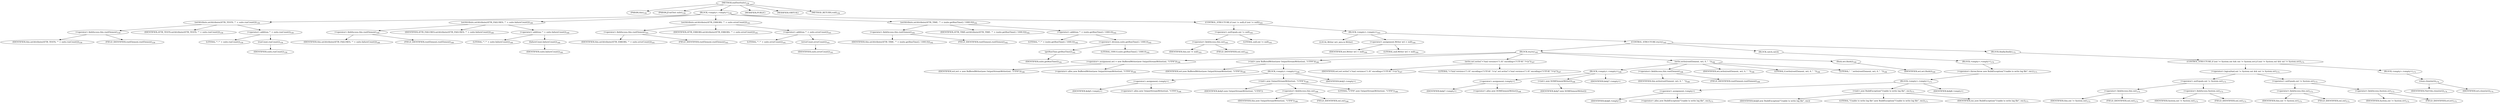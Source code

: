 digraph "endTestSuite" {  
"289" [label = <(METHOD,endTestSuite)<SUB>158</SUB>> ]
"290" [label = <(PARAM,this)<SUB>158</SUB>> ]
"291" [label = <(PARAM,JUnitTest suite)<SUB>158</SUB>> ]
"292" [label = <(BLOCK,&lt;empty&gt;,&lt;empty&gt;)<SUB>158</SUB>> ]
"293" [label = <(setAttribute,setAttribute(ATTR_TESTS, &quot;&quot; + suite.runCount()))<SUB>159</SUB>> ]
"294" [label = <(&lt;operator&gt;.fieldAccess,this.rootElement)<SUB>159</SUB>> ]
"295" [label = <(IDENTIFIER,this,setAttribute(ATTR_TESTS, &quot;&quot; + suite.runCount()))<SUB>159</SUB>> ]
"296" [label = <(FIELD_IDENTIFIER,rootElement,rootElement)<SUB>159</SUB>> ]
"297" [label = <(IDENTIFIER,ATTR_TESTS,setAttribute(ATTR_TESTS, &quot;&quot; + suite.runCount()))<SUB>159</SUB>> ]
"298" [label = <(&lt;operator&gt;.addition,&quot;&quot; + suite.runCount())<SUB>159</SUB>> ]
"299" [label = <(LITERAL,&quot;&quot;,&quot;&quot; + suite.runCount())<SUB>159</SUB>> ]
"300" [label = <(runCount,runCount())<SUB>159</SUB>> ]
"301" [label = <(IDENTIFIER,suite,runCount())<SUB>159</SUB>> ]
"302" [label = <(setAttribute,setAttribute(ATTR_FAILURES, &quot;&quot; + suite.failureCount()))<SUB>160</SUB>> ]
"303" [label = <(&lt;operator&gt;.fieldAccess,this.rootElement)<SUB>160</SUB>> ]
"304" [label = <(IDENTIFIER,this,setAttribute(ATTR_FAILURES, &quot;&quot; + suite.failureCount()))<SUB>160</SUB>> ]
"305" [label = <(FIELD_IDENTIFIER,rootElement,rootElement)<SUB>160</SUB>> ]
"306" [label = <(IDENTIFIER,ATTR_FAILURES,setAttribute(ATTR_FAILURES, &quot;&quot; + suite.failureCount()))<SUB>160</SUB>> ]
"307" [label = <(&lt;operator&gt;.addition,&quot;&quot; + suite.failureCount())<SUB>160</SUB>> ]
"308" [label = <(LITERAL,&quot;&quot;,&quot;&quot; + suite.failureCount())<SUB>160</SUB>> ]
"309" [label = <(failureCount,failureCount())<SUB>160</SUB>> ]
"310" [label = <(IDENTIFIER,suite,failureCount())<SUB>160</SUB>> ]
"311" [label = <(setAttribute,setAttribute(ATTR_ERRORS, &quot;&quot; + suite.errorCount()))<SUB>161</SUB>> ]
"312" [label = <(&lt;operator&gt;.fieldAccess,this.rootElement)<SUB>161</SUB>> ]
"313" [label = <(IDENTIFIER,this,setAttribute(ATTR_ERRORS, &quot;&quot; + suite.errorCount()))<SUB>161</SUB>> ]
"314" [label = <(FIELD_IDENTIFIER,rootElement,rootElement)<SUB>161</SUB>> ]
"315" [label = <(IDENTIFIER,ATTR_ERRORS,setAttribute(ATTR_ERRORS, &quot;&quot; + suite.errorCount()))<SUB>161</SUB>> ]
"316" [label = <(&lt;operator&gt;.addition,&quot;&quot; + suite.errorCount())<SUB>161</SUB>> ]
"317" [label = <(LITERAL,&quot;&quot;,&quot;&quot; + suite.errorCount())<SUB>161</SUB>> ]
"318" [label = <(errorCount,errorCount())<SUB>161</SUB>> ]
"319" [label = <(IDENTIFIER,suite,errorCount())<SUB>161</SUB>> ]
"320" [label = <(setAttribute,setAttribute(ATTR_TIME, &quot;&quot; + (suite.getRunTime() / 1000.0)))<SUB>162</SUB>> ]
"321" [label = <(&lt;operator&gt;.fieldAccess,this.rootElement)<SUB>162</SUB>> ]
"322" [label = <(IDENTIFIER,this,setAttribute(ATTR_TIME, &quot;&quot; + (suite.getRunTime() / 1000.0)))<SUB>162</SUB>> ]
"323" [label = <(FIELD_IDENTIFIER,rootElement,rootElement)<SUB>162</SUB>> ]
"324" [label = <(IDENTIFIER,ATTR_TIME,setAttribute(ATTR_TIME, &quot;&quot; + (suite.getRunTime() / 1000.0)))<SUB>162</SUB>> ]
"325" [label = <(&lt;operator&gt;.addition,&quot;&quot; + (suite.getRunTime() / 1000.0))<SUB>162</SUB>> ]
"326" [label = <(LITERAL,&quot;&quot;,&quot;&quot; + (suite.getRunTime() / 1000.0))<SUB>162</SUB>> ]
"327" [label = <(&lt;operator&gt;.division,suite.getRunTime() / 1000.0)<SUB>162</SUB>> ]
"328" [label = <(getRunTime,getRunTime())<SUB>162</SUB>> ]
"329" [label = <(IDENTIFIER,suite,getRunTime())<SUB>162</SUB>> ]
"330" [label = <(LITERAL,1000.0,suite.getRunTime() / 1000.0)<SUB>162</SUB>> ]
"331" [label = <(CONTROL_STRUCTURE,if (out != null),if (out != null))<SUB>163</SUB>> ]
"332" [label = <(&lt;operator&gt;.notEquals,out != null)<SUB>163</SUB>> ]
"333" [label = <(&lt;operator&gt;.fieldAccess,this.out)<SUB>163</SUB>> ]
"334" [label = <(IDENTIFIER,this,out != null)<SUB>163</SUB>> ]
"335" [label = <(FIELD_IDENTIFIER,out,out)<SUB>163</SUB>> ]
"336" [label = <(LITERAL,null,out != null)<SUB>163</SUB>> ]
"337" [label = <(BLOCK,&lt;empty&gt;,&lt;empty&gt;)<SUB>163</SUB>> ]
"12" [label = <(LOCAL,Writer wri: java.io.Writer)> ]
"338" [label = <(&lt;operator&gt;.assignment,Writer wri = null)<SUB>164</SUB>> ]
"339" [label = <(IDENTIFIER,wri,Writer wri = null)<SUB>164</SUB>> ]
"340" [label = <(LITERAL,null,Writer wri = null)<SUB>164</SUB>> ]
"341" [label = <(CONTROL_STRUCTURE,try,try)<SUB>165</SUB>> ]
"342" [label = <(BLOCK,try,try)<SUB>165</SUB>> ]
"343" [label = <(&lt;operator&gt;.assignment,wri = new BufferedWriter(new OutputStreamWriter(out, &quot;UTF8&quot;)))<SUB>166</SUB>> ]
"344" [label = <(IDENTIFIER,wri,wri = new BufferedWriter(new OutputStreamWriter(out, &quot;UTF8&quot;)))<SUB>166</SUB>> ]
"345" [label = <(&lt;operator&gt;.alloc,new BufferedWriter(new OutputStreamWriter(out, &quot;UTF8&quot;)))<SUB>166</SUB>> ]
"346" [label = <(&lt;init&gt;,new BufferedWriter(new OutputStreamWriter(out, &quot;UTF8&quot;)))<SUB>166</SUB>> ]
"11" [label = <(IDENTIFIER,wri,new BufferedWriter(new OutputStreamWriter(out, &quot;UTF8&quot;)))<SUB>166</SUB>> ]
"347" [label = <(BLOCK,&lt;empty&gt;,&lt;empty&gt;)<SUB>166</SUB>> ]
"348" [label = <(&lt;operator&gt;.assignment,&lt;empty&gt;)> ]
"349" [label = <(IDENTIFIER,$obj5,&lt;empty&gt;)> ]
"350" [label = <(&lt;operator&gt;.alloc,new OutputStreamWriter(out, &quot;UTF8&quot;))<SUB>166</SUB>> ]
"351" [label = <(&lt;init&gt;,new OutputStreamWriter(out, &quot;UTF8&quot;))<SUB>166</SUB>> ]
"352" [label = <(IDENTIFIER,$obj5,new OutputStreamWriter(out, &quot;UTF8&quot;))> ]
"353" [label = <(&lt;operator&gt;.fieldAccess,this.out)<SUB>166</SUB>> ]
"354" [label = <(IDENTIFIER,this,new OutputStreamWriter(out, &quot;UTF8&quot;))<SUB>166</SUB>> ]
"355" [label = <(FIELD_IDENTIFIER,out,out)<SUB>166</SUB>> ]
"356" [label = <(LITERAL,&quot;UTF8&quot;,new OutputStreamWriter(out, &quot;UTF8&quot;))<SUB>166</SUB>> ]
"357" [label = <(IDENTIFIER,$obj5,&lt;empty&gt;)> ]
"358" [label = <(write,wri.write(&quot;&lt;?xml version=\&quot;1.0\&quot; encoding=\&quot;UTF-8\&quot; ?&gt;\n&quot;))<SUB>167</SUB>> ]
"359" [label = <(IDENTIFIER,wri,wri.write(&quot;&lt;?xml version=\&quot;1.0\&quot; encoding=\&quot;UTF-8\&quot; ?&gt;\n&quot;))<SUB>167</SUB>> ]
"360" [label = <(LITERAL,&quot;&lt;?xml version=\&quot;1.0\&quot; encoding=\&quot;UTF-8\&quot; ?&gt;\n&quot;,wri.write(&quot;&lt;?xml version=\&quot;1.0\&quot; encoding=\&quot;UTF-8\&quot; ?&gt;\n&quot;))<SUB>167</SUB>> ]
"361" [label = <(write,write(rootElement, wri, 0, &quot;  &quot;))<SUB>168</SUB>> ]
"362" [label = <(BLOCK,&lt;empty&gt;,&lt;empty&gt;)<SUB>168</SUB>> ]
"363" [label = <(&lt;operator&gt;.assignment,&lt;empty&gt;)> ]
"364" [label = <(IDENTIFIER,$obj7,&lt;empty&gt;)> ]
"365" [label = <(&lt;operator&gt;.alloc,new DOMElementWriter())<SUB>168</SUB>> ]
"366" [label = <(&lt;init&gt;,new DOMElementWriter())<SUB>168</SUB>> ]
"367" [label = <(IDENTIFIER,$obj7,new DOMElementWriter())> ]
"368" [label = <(IDENTIFIER,$obj7,&lt;empty&gt;)> ]
"369" [label = <(&lt;operator&gt;.fieldAccess,this.rootElement)<SUB>168</SUB>> ]
"370" [label = <(IDENTIFIER,this,write(rootElement, wri, 0, &quot;  &quot;))<SUB>168</SUB>> ]
"371" [label = <(FIELD_IDENTIFIER,rootElement,rootElement)<SUB>168</SUB>> ]
"372" [label = <(IDENTIFIER,wri,write(rootElement, wri, 0, &quot;  &quot;))<SUB>168</SUB>> ]
"373" [label = <(LITERAL,0,write(rootElement, wri, 0, &quot;  &quot;))<SUB>168</SUB>> ]
"374" [label = <(LITERAL,&quot;  &quot;,write(rootElement, wri, 0, &quot;  &quot;))<SUB>168</SUB>> ]
"375" [label = <(flush,wri.flush())<SUB>169</SUB>> ]
"376" [label = <(IDENTIFIER,wri,wri.flush())<SUB>169</SUB>> ]
"377" [label = <(BLOCK,catch,catch)> ]
"378" [label = <(BLOCK,&lt;empty&gt;,&lt;empty&gt;)<SUB>170</SUB>> ]
"379" [label = <(&lt;operator&gt;.throw,throw new BuildException(&quot;Unable to write log file&quot;, exc);)<SUB>171</SUB>> ]
"380" [label = <(BLOCK,&lt;empty&gt;,&lt;empty&gt;)<SUB>171</SUB>> ]
"381" [label = <(&lt;operator&gt;.assignment,&lt;empty&gt;)> ]
"382" [label = <(IDENTIFIER,$obj8,&lt;empty&gt;)> ]
"383" [label = <(&lt;operator&gt;.alloc,new BuildException(&quot;Unable to write log file&quot;, exc))<SUB>171</SUB>> ]
"384" [label = <(&lt;init&gt;,new BuildException(&quot;Unable to write log file&quot;, exc))<SUB>171</SUB>> ]
"385" [label = <(IDENTIFIER,$obj8,new BuildException(&quot;Unable to write log file&quot;, exc))> ]
"386" [label = <(LITERAL,&quot;Unable to write log file&quot;,new BuildException(&quot;Unable to write log file&quot;, exc))<SUB>171</SUB>> ]
"387" [label = <(IDENTIFIER,exc,new BuildException(&quot;Unable to write log file&quot;, exc))<SUB>171</SUB>> ]
"388" [label = <(IDENTIFIER,$obj8,&lt;empty&gt;)> ]
"389" [label = <(BLOCK,finally,finally)<SUB>172</SUB>> ]
"390" [label = <(CONTROL_STRUCTURE,if (out != System.out &amp;&amp; out != System.err),if (out != System.out &amp;&amp; out != System.err))<SUB>173</SUB>> ]
"391" [label = <(&lt;operator&gt;.logicalAnd,out != System.out &amp;&amp; out != System.err)<SUB>173</SUB>> ]
"392" [label = <(&lt;operator&gt;.notEquals,out != System.out)<SUB>173</SUB>> ]
"393" [label = <(&lt;operator&gt;.fieldAccess,this.out)<SUB>173</SUB>> ]
"394" [label = <(IDENTIFIER,this,out != System.out)<SUB>173</SUB>> ]
"395" [label = <(FIELD_IDENTIFIER,out,out)<SUB>173</SUB>> ]
"396" [label = <(&lt;operator&gt;.fieldAccess,System.out)<SUB>173</SUB>> ]
"397" [label = <(IDENTIFIER,System,out != System.out)<SUB>173</SUB>> ]
"398" [label = <(FIELD_IDENTIFIER,out,out)<SUB>173</SUB>> ]
"399" [label = <(&lt;operator&gt;.notEquals,out != System.err)<SUB>173</SUB>> ]
"400" [label = <(&lt;operator&gt;.fieldAccess,this.out)<SUB>173</SUB>> ]
"401" [label = <(IDENTIFIER,this,out != System.err)<SUB>173</SUB>> ]
"402" [label = <(FIELD_IDENTIFIER,out,out)<SUB>173</SUB>> ]
"403" [label = <(&lt;operator&gt;.fieldAccess,System.err)<SUB>173</SUB>> ]
"404" [label = <(IDENTIFIER,System,out != System.err)<SUB>173</SUB>> ]
"405" [label = <(FIELD_IDENTIFIER,err,err)<SUB>173</SUB>> ]
"406" [label = <(BLOCK,&lt;empty&gt;,&lt;empty&gt;)<SUB>173</SUB>> ]
"407" [label = <(close,close(wri))<SUB>174</SUB>> ]
"408" [label = <(IDENTIFIER,FileUtils,close(wri))<SUB>174</SUB>> ]
"409" [label = <(IDENTIFIER,wri,close(wri))<SUB>174</SUB>> ]
"410" [label = <(MODIFIER,PUBLIC)> ]
"411" [label = <(MODIFIER,VIRTUAL)> ]
"412" [label = <(METHOD_RETURN,void)<SUB>158</SUB>> ]
  "289" -> "290" 
  "289" -> "291" 
  "289" -> "292" 
  "289" -> "410" 
  "289" -> "411" 
  "289" -> "412" 
  "292" -> "293" 
  "292" -> "302" 
  "292" -> "311" 
  "292" -> "320" 
  "292" -> "331" 
  "293" -> "294" 
  "293" -> "297" 
  "293" -> "298" 
  "294" -> "295" 
  "294" -> "296" 
  "298" -> "299" 
  "298" -> "300" 
  "300" -> "301" 
  "302" -> "303" 
  "302" -> "306" 
  "302" -> "307" 
  "303" -> "304" 
  "303" -> "305" 
  "307" -> "308" 
  "307" -> "309" 
  "309" -> "310" 
  "311" -> "312" 
  "311" -> "315" 
  "311" -> "316" 
  "312" -> "313" 
  "312" -> "314" 
  "316" -> "317" 
  "316" -> "318" 
  "318" -> "319" 
  "320" -> "321" 
  "320" -> "324" 
  "320" -> "325" 
  "321" -> "322" 
  "321" -> "323" 
  "325" -> "326" 
  "325" -> "327" 
  "327" -> "328" 
  "327" -> "330" 
  "328" -> "329" 
  "331" -> "332" 
  "331" -> "337" 
  "332" -> "333" 
  "332" -> "336" 
  "333" -> "334" 
  "333" -> "335" 
  "337" -> "12" 
  "337" -> "338" 
  "337" -> "341" 
  "338" -> "339" 
  "338" -> "340" 
  "341" -> "342" 
  "341" -> "377" 
  "341" -> "389" 
  "342" -> "343" 
  "342" -> "346" 
  "342" -> "358" 
  "342" -> "361" 
  "342" -> "375" 
  "343" -> "344" 
  "343" -> "345" 
  "346" -> "11" 
  "346" -> "347" 
  "347" -> "348" 
  "347" -> "351" 
  "347" -> "357" 
  "348" -> "349" 
  "348" -> "350" 
  "351" -> "352" 
  "351" -> "353" 
  "351" -> "356" 
  "353" -> "354" 
  "353" -> "355" 
  "358" -> "359" 
  "358" -> "360" 
  "361" -> "362" 
  "361" -> "369" 
  "361" -> "372" 
  "361" -> "373" 
  "361" -> "374" 
  "362" -> "363" 
  "362" -> "366" 
  "362" -> "368" 
  "363" -> "364" 
  "363" -> "365" 
  "366" -> "367" 
  "369" -> "370" 
  "369" -> "371" 
  "375" -> "376" 
  "377" -> "378" 
  "378" -> "379" 
  "379" -> "380" 
  "380" -> "381" 
  "380" -> "384" 
  "380" -> "388" 
  "381" -> "382" 
  "381" -> "383" 
  "384" -> "385" 
  "384" -> "386" 
  "384" -> "387" 
  "389" -> "390" 
  "390" -> "391" 
  "390" -> "406" 
  "391" -> "392" 
  "391" -> "399" 
  "392" -> "393" 
  "392" -> "396" 
  "393" -> "394" 
  "393" -> "395" 
  "396" -> "397" 
  "396" -> "398" 
  "399" -> "400" 
  "399" -> "403" 
  "400" -> "401" 
  "400" -> "402" 
  "403" -> "404" 
  "403" -> "405" 
  "406" -> "407" 
  "407" -> "408" 
  "407" -> "409" 
}
